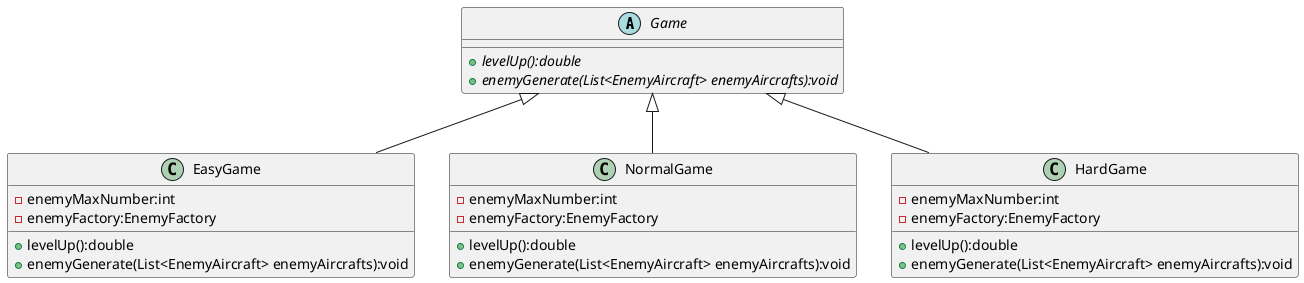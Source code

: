 @startuml
'https://plantuml.com/class-diagram

abstract class Game
{
    + {abstract} levelUp():double
    + {abstract} enemyGenerate(List<EnemyAircraft> enemyAircrafts):void
}
class EasyGame
{
    - enemyMaxNumber:int
    - enemyFactory:EnemyFactory
    + levelUp():double
    + enemyGenerate(List<EnemyAircraft> enemyAircrafts):void
}
class NormalGame
{
    - enemyMaxNumber:int
    - enemyFactory:EnemyFactory
    + levelUp():double
    + enemyGenerate(List<EnemyAircraft> enemyAircrafts):void
}
class HardGame
{
    - enemyMaxNumber:int
    - enemyFactory:EnemyFactory
    + levelUp():double
    + enemyGenerate(List<EnemyAircraft> enemyAircrafts):void
}
Game<|--EasyGame
Game<|--NormalGame
Game<|--HardGame
@enduml